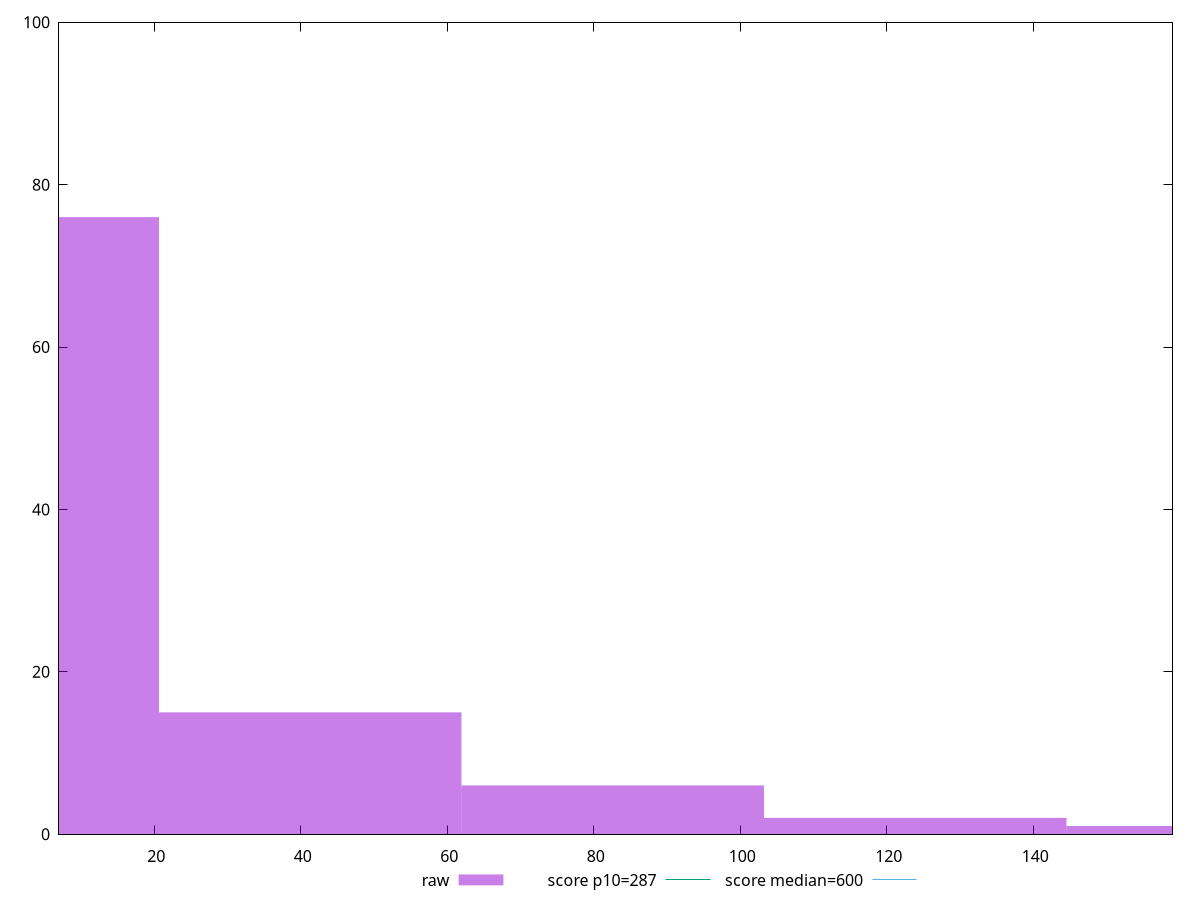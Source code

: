 reset

$raw <<EOF
82.58626289350923 6
165.17252578701846 1
41.293131446754614 15
0 76
123.87939434026384 2
EOF

set key outside below
set boxwidth 41.293131446754614
set xrange [7:159]
set yrange [0:100]
set trange [0:100]
set style fill transparent solid 0.5 noborder

set parametric
set terminal svg size 640, 490 enhanced background rgb 'white'
set output "report_00019_2021-02-10T18-14-37.922Z//total-blocking-time/samples/pages+cached+noadtech/raw/histogram.svg"

plot $raw title "raw" with boxes, \
     287,t title "score p10=287", \
     600,t title "score median=600"

reset
